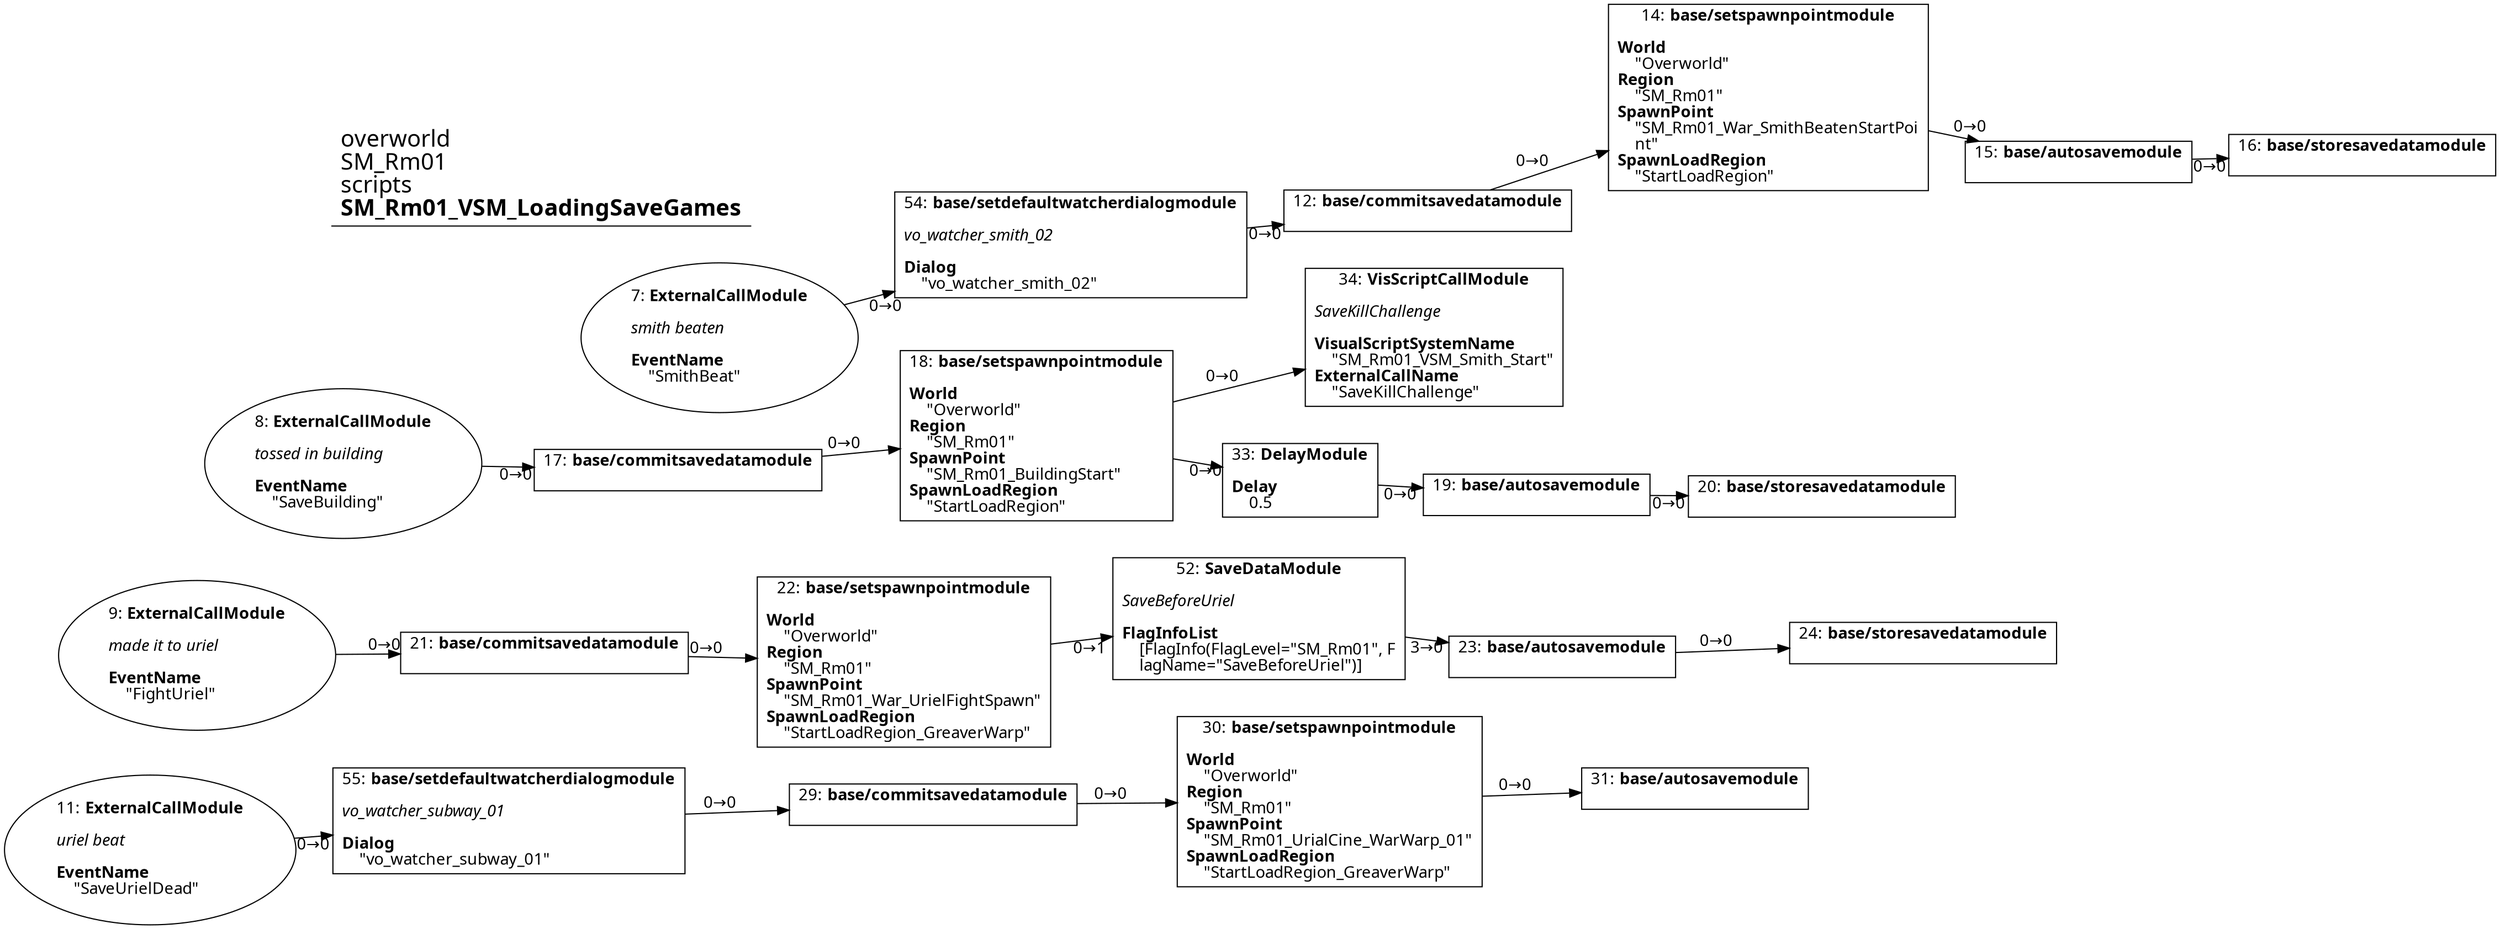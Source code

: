 digraph {
    layout = fdp;
    overlap = prism;
    sep = "+16";
    splines = spline;

    node [ shape = box ];

    graph [ fontname = "Segoe UI" ];
    node [ fontname = "Segoe UI" ];
    edge [ fontname = "Segoe UI" ];

    7 [ label = <7: <b>ExternalCallModule</b><br/><br/><i>smith beaten<br align="left"/></i><br align="left"/><b>EventName</b><br align="left"/>    &quot;SmithBeat&quot;<br align="left"/>> ];
    7 [ shape = oval ]
    7 [ pos = "-0.16000001,-0.83000004!" ];
    7 -> 54 [ label = "0→0" ];

    8 [ label = <8: <b>ExternalCallModule</b><br/><br/><i>tossed in building<br align="left"/></i><br align="left"/><b>EventName</b><br align="left"/>    &quot;SaveBuilding&quot;<br align="left"/>> ];
    8 [ shape = oval ]
    8 [ pos = "-0.15900001,-1.1140001!" ];
    8 -> 17 [ label = "0→0" ];

    9 [ label = <9: <b>ExternalCallModule</b><br/><br/><i>made it to uriel<br align="left"/></i><br align="left"/><b>EventName</b><br align="left"/>    &quot;FightUriel&quot;<br align="left"/>> ];
    9 [ shape = oval ]
    9 [ pos = "-0.157,-1.3870001!" ];
    9 -> 21 [ label = "0→0" ];

    11 [ label = <11: <b>ExternalCallModule</b><br/><br/><i>uriel beat<br align="left"/></i><br align="left"/><b>EventName</b><br align="left"/>    &quot;SaveUrielDead&quot;<br align="left"/>> ];
    11 [ shape = oval ]
    11 [ pos = "-0.16000001,-1.6550001!" ];
    11 -> 55 [ label = "0→0" ];

    12 [ label = <12: <b>base/commitsavedatamodule</b><br/><br/>> ];
    12 [ pos = "0.358,-0.83000004!" ];
    12 -> 14 [ label = "0→0" ];

    14 [ label = <14: <b>base/setspawnpointmodule</b><br/><br/><b>World</b><br align="left"/>    &quot;Overworld&quot;<br align="left"/><b>Region</b><br align="left"/>    &quot;SM_Rm01&quot;<br align="left"/><b>SpawnPoint</b><br align="left"/>    &quot;SM_Rm01_War_SmithBeatenStartPoi<br align="left"/>    nt&quot;<br align="left"/><b>SpawnLoadRegion</b><br align="left"/>    &quot;StartLoadRegion&quot;<br align="left"/>> ];
    14 [ pos = "0.596,-0.83000004!" ];
    14 -> 15 [ label = "0→0" ];

    15 [ label = <15: <b>base/autosavemodule</b><br/><br/>> ];
    15 [ pos = "0.81100005,-0.83000004!" ];
    15 -> 16 [ label = "0→0" ];

    16 [ label = <16: <b>base/storesavedatamodule</b><br/><br/>> ];
    16 [ pos = "0.9850001,-0.83000004!" ];

    17 [ label = <17: <b>base/commitsavedatamodule</b><br/><br/>> ];
    17 [ pos = "0.112,-1.1140001!" ];
    17 -> 18 [ label = "0→0" ];

    18 [ label = <18: <b>base/setspawnpointmodule</b><br/><br/><b>World</b><br align="left"/>    &quot;Overworld&quot;<br align="left"/><b>Region</b><br align="left"/>    &quot;SM_Rm01&quot;<br align="left"/><b>SpawnPoint</b><br align="left"/>    &quot;SM_Rm01_BuildingStart&quot;<br align="left"/><b>SpawnLoadRegion</b><br align="left"/>    &quot;StartLoadRegion&quot;<br align="left"/>> ];
    18 [ pos = "0.35000002,-1.1140001!" ];
    18 -> 33 [ label = "0→0" ];
    18 -> 34 [ label = "0→0" ];

    19 [ label = <19: <b>base/autosavemodule</b><br/><br/>> ];
    19 [ pos = "0.74300003,-1.1140001!" ];
    19 -> 20 [ label = "0→0" ];

    20 [ label = <20: <b>base/storesavedatamodule</b><br/><br/>> ];
    20 [ pos = "0.91700006,-1.1140001!" ];

    21 [ label = <21: <b>base/commitsavedatamodule</b><br/><br/>> ];
    21 [ pos = "0.108,-1.3870001!" ];
    21 -> 22 [ label = "0→0" ];

    22 [ label = <22: <b>base/setspawnpointmodule</b><br/><br/><b>World</b><br align="left"/>    &quot;Overworld&quot;<br align="left"/><b>Region</b><br align="left"/>    &quot;SM_Rm01&quot;<br align="left"/><b>SpawnPoint</b><br align="left"/>    &quot;SM_Rm01_War_UrielFightSpawn&quot;<br align="left"/><b>SpawnLoadRegion</b><br align="left"/>    &quot;StartLoadRegion_GreaverWarp&quot;<br align="left"/>> ];
    22 [ pos = "0.34600002,-1.3870001!" ];
    22 -> 52 [ label = "0→1" ];

    23 [ label = <23: <b>base/autosavemodule</b><br/><br/>> ];
    23 [ pos = "0.768,-1.4100001!" ];
    23 -> 24 [ label = "0→0" ];

    24 [ label = <24: <b>base/storesavedatamodule</b><br/><br/>> ];
    24 [ pos = "0.94200003,-1.4100001!" ];

    29 [ label = <29: <b>base/commitsavedatamodule</b><br/><br/>> ];
    29 [ pos = "0.367,-1.6550001!" ];
    29 -> 30 [ label = "0→0" ];

    30 [ label = <30: <b>base/setspawnpointmodule</b><br/><br/><b>World</b><br align="left"/>    &quot;Overworld&quot;<br align="left"/><b>Region</b><br align="left"/>    &quot;SM_Rm01&quot;<br align="left"/><b>SpawnPoint</b><br align="left"/>    &quot;SM_Rm01_UrialCine_WarWarp_01&quot;<br align="left"/><b>SpawnLoadRegion</b><br align="left"/>    &quot;StartLoadRegion_GreaverWarp&quot;<br align="left"/>> ];
    30 [ pos = "0.605,-1.6550001!" ];
    30 -> 31 [ label = "0→0" ];

    31 [ label = <31: <b>base/autosavemodule</b><br/><br/>> ];
    31 [ pos = "0.82100004,-1.6550001!" ];

    33 [ label = <33: <b>DelayModule</b><br/><br/><b>Delay</b><br align="left"/>    0.5<br align="left"/>> ];
    33 [ pos = "0.572,-1.1140001!" ];
    33 -> 19 [ label = "0→0" ];

    34 [ label = <34: <b>VisScriptCallModule</b><br/><br/><i>SaveKillChallenge<br align="left"/></i><br align="left"/><b>VisualScriptSystemName</b><br align="left"/>    &quot;SM_Rm01_VSM_Smith_Start&quot;<br align="left"/><b>ExternalCallName</b><br align="left"/>    &quot;SaveKillChallenge&quot;<br align="left"/>> ];
    34 [ pos = "0.572,-1.042!" ];

    52 [ label = <52: <b>SaveDataModule</b><br/><br/><i>SaveBeforeUriel<br align="left"/></i><br align="left"/><b>FlagInfoList</b><br align="left"/>    [FlagInfo(FlagLevel=&quot;SM_Rm01&quot;, F<br align="left"/>    lagName=&quot;SaveBeforeUriel&quot;)]<br align="left"/>> ];
    52 [ pos = "0.54800004,-1.3640001!" ];
    52 -> 23 [ label = "3→0" ];

    54 [ label = <54: <b>base/setdefaultwatcherdialogmodule</b><br/><br/><i>vo_watcher_smith_02<br align="left"/></i><br align="left"/><b>Dialog</b><br align="left"/>    &quot;vo_watcher_smith_02&quot;<br align="left"/>> ];
    54 [ pos = "0.066,-0.83000004!" ];
    54 -> 12 [ label = "0→0" ];

    55 [ label = <55: <b>base/setdefaultwatcherdialogmodule</b><br/><br/><i>vo_watcher_subway_01<br align="left"/></i><br align="left"/><b>Dialog</b><br align="left"/>    &quot;vo_watcher_subway_01&quot;<br align="left"/>> ];
    55 [ pos = "0.07300001,-1.6550001!" ];
    55 -> 29 [ label = "0→0" ];

    title [ pos = "-0.16100001,-0.82900006!" ];
    title [ shape = underline ];
    title [ label = <<font point-size="20">overworld<br align="left"/>SM_Rm01<br align="left"/>scripts<br align="left"/><b>SM_Rm01_VSM_LoadingSaveGames</b><br align="left"/></font>> ];
}
